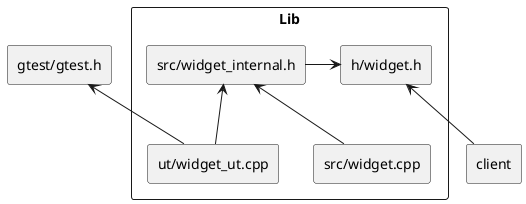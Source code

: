 @startuml
scale max 700 width

agent "gtest/gtest.h" as gtest_h

rectangle "Lib" as Lib {
    agent "h/widget.h" as widget_h
    agent "src/widget.cpp" as widget_cpp
    agent "src/widget_internal.h" as widget_internal_h
    agent "ut/widget_ut.cpp" as widget_ut_cpp
}

agent client

widget_cpp -up-> widget_internal_h
widget_ut_cpp -up-> gtest_h
widget_ut_cpp -up-> widget_internal_h
widget_internal_h -right-> widget_h
client -up-> widget_h

@enduml
